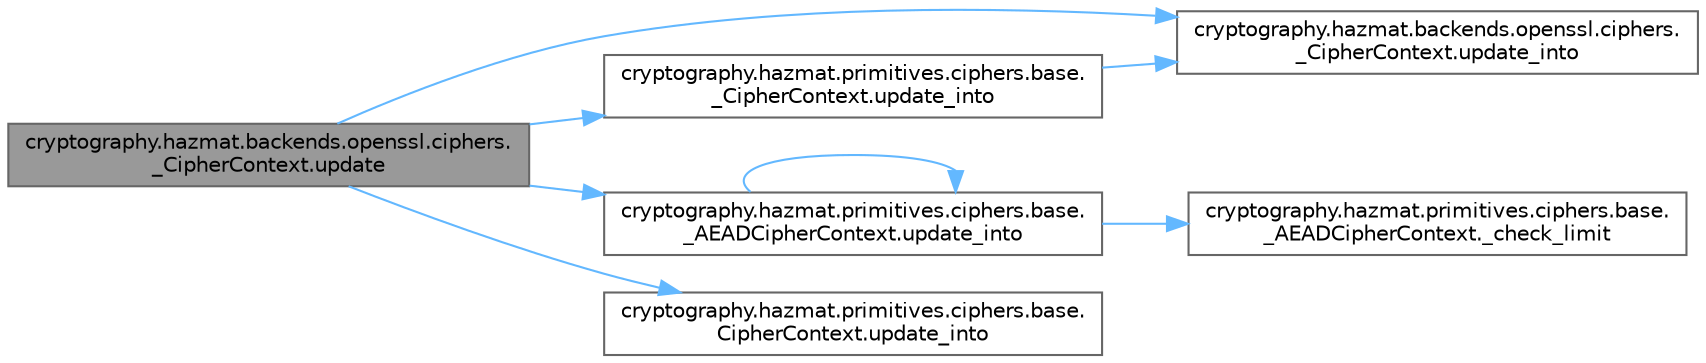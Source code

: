 digraph "cryptography.hazmat.backends.openssl.ciphers._CipherContext.update"
{
 // LATEX_PDF_SIZE
  bgcolor="transparent";
  edge [fontname=Helvetica,fontsize=10,labelfontname=Helvetica,labelfontsize=10];
  node [fontname=Helvetica,fontsize=10,shape=box,height=0.2,width=0.4];
  rankdir="LR";
  Node1 [id="Node000001",label="cryptography.hazmat.backends.openssl.ciphers.\l_CipherContext.update",height=0.2,width=0.4,color="gray40", fillcolor="grey60", style="filled", fontcolor="black",tooltip=" "];
  Node1 -> Node2 [id="edge1_Node000001_Node000002",color="steelblue1",style="solid",tooltip=" "];
  Node2 [id="Node000002",label="cryptography.hazmat.backends.openssl.ciphers.\l_CipherContext.update_into",height=0.2,width=0.4,color="grey40", fillcolor="white", style="filled",URL="$classcryptography_1_1hazmat_1_1backends_1_1openssl_1_1ciphers_1_1___cipher_context.html#ac924fa3f283429f25778565627a17ba3",tooltip=" "];
  Node1 -> Node3 [id="edge2_Node000001_Node000003",color="steelblue1",style="solid",tooltip=" "];
  Node3 [id="Node000003",label="cryptography.hazmat.primitives.ciphers.base.\l_AEADCipherContext.update_into",height=0.2,width=0.4,color="grey40", fillcolor="white", style="filled",URL="$classcryptography_1_1hazmat_1_1primitives_1_1ciphers_1_1base_1_1___a_e_a_d_cipher_context.html#ada8677c693a5806d08ad8e5fb73cc509",tooltip=" "];
  Node3 -> Node4 [id="edge3_Node000003_Node000004",color="steelblue1",style="solid",tooltip=" "];
  Node4 [id="Node000004",label="cryptography.hazmat.primitives.ciphers.base.\l_AEADCipherContext._check_limit",height=0.2,width=0.4,color="grey40", fillcolor="white", style="filled",URL="$classcryptography_1_1hazmat_1_1primitives_1_1ciphers_1_1base_1_1___a_e_a_d_cipher_context.html#a179d61fd4ecab619d41720f2b12fa68e",tooltip=" "];
  Node3 -> Node3 [id="edge4_Node000003_Node000003",color="steelblue1",style="solid",tooltip=" "];
  Node1 -> Node5 [id="edge5_Node000001_Node000005",color="steelblue1",style="solid",tooltip=" "];
  Node5 [id="Node000005",label="cryptography.hazmat.primitives.ciphers.base.\l_CipherContext.update_into",height=0.2,width=0.4,color="grey40", fillcolor="white", style="filled",URL="$classcryptography_1_1hazmat_1_1primitives_1_1ciphers_1_1base_1_1___cipher_context.html#ae56f21177950070138185e4063118ffe",tooltip=" "];
  Node5 -> Node2 [id="edge6_Node000005_Node000002",color="steelblue1",style="solid",tooltip=" "];
  Node1 -> Node6 [id="edge7_Node000001_Node000006",color="steelblue1",style="solid",tooltip=" "];
  Node6 [id="Node000006",label="cryptography.hazmat.primitives.ciphers.base.\lCipherContext.update_into",height=0.2,width=0.4,color="grey40", fillcolor="white", style="filled",URL="$classcryptography_1_1hazmat_1_1primitives_1_1ciphers_1_1base_1_1_cipher_context.html#a1c377cbed0fe2279f3957fb9af226699",tooltip=" "];
}
